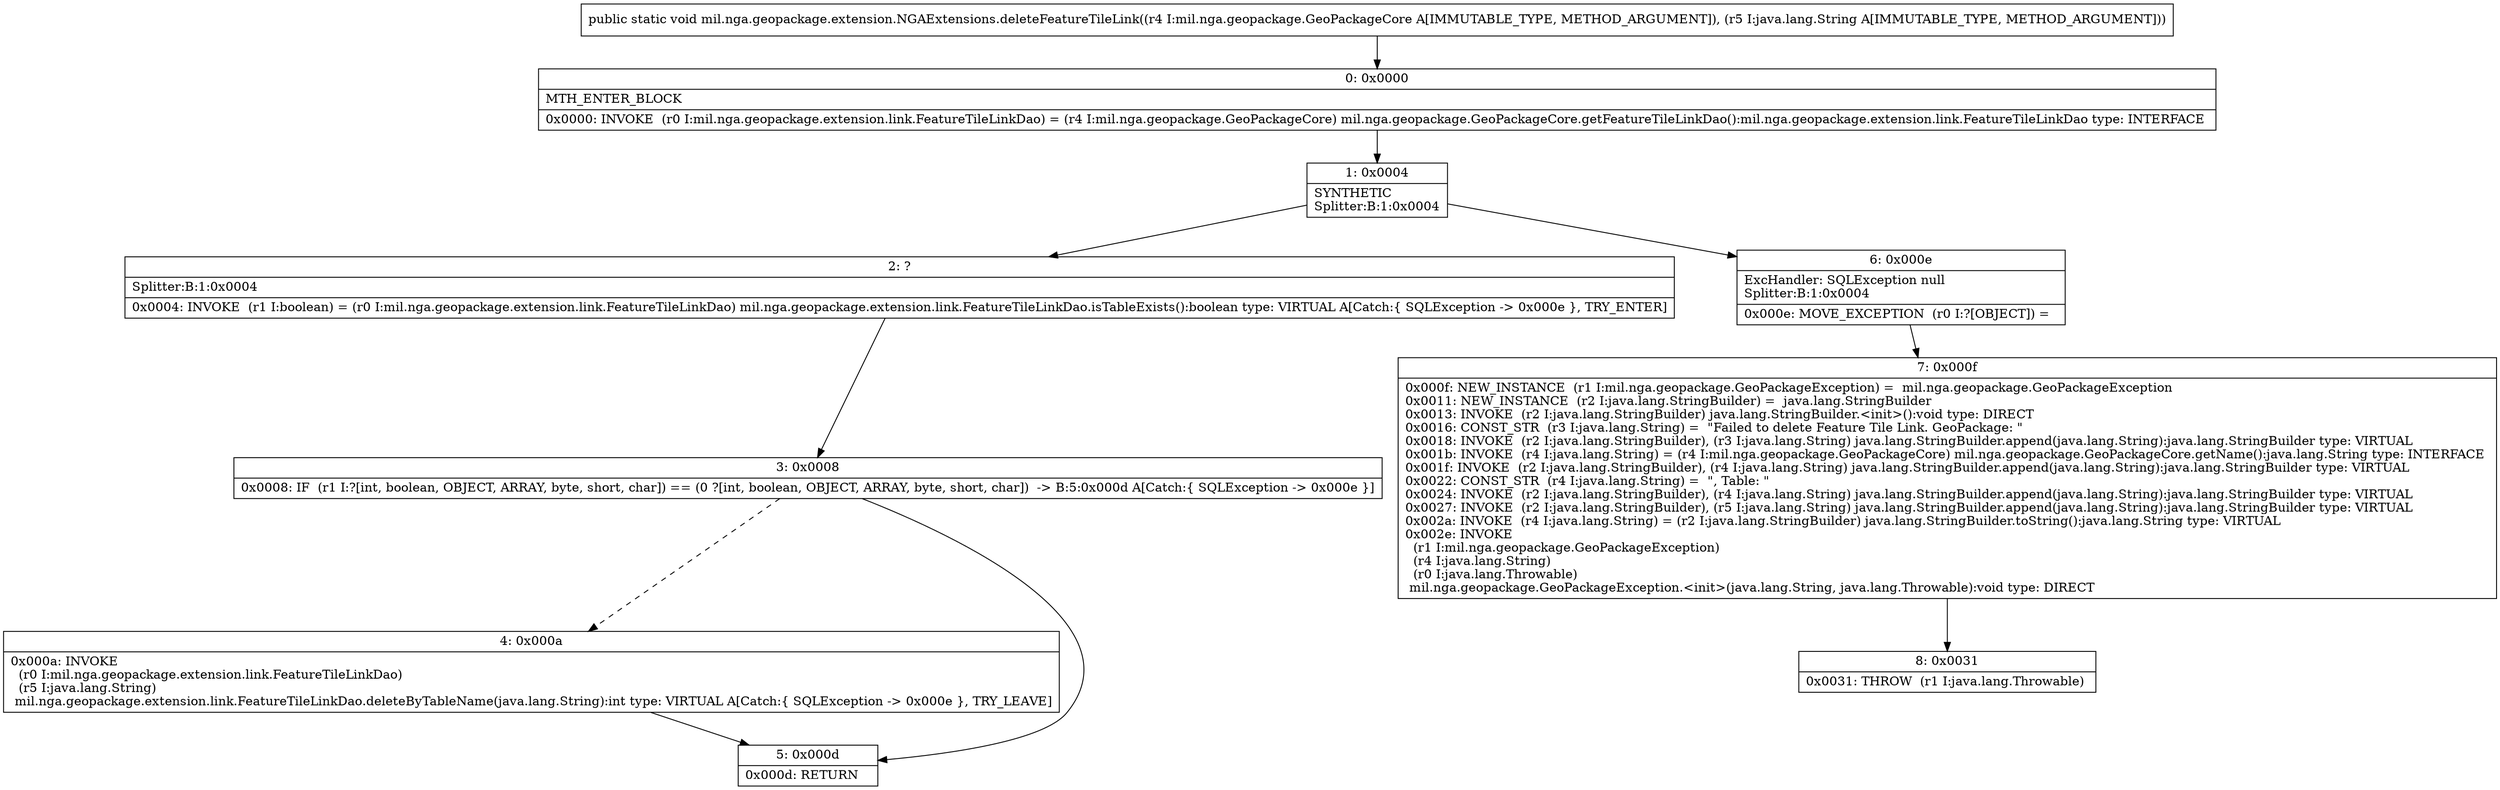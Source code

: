digraph "CFG formil.nga.geopackage.extension.NGAExtensions.deleteFeatureTileLink(Lmil\/nga\/geopackage\/GeoPackageCore;Ljava\/lang\/String;)V" {
Node_0 [shape=record,label="{0\:\ 0x0000|MTH_ENTER_BLOCK\l|0x0000: INVOKE  (r0 I:mil.nga.geopackage.extension.link.FeatureTileLinkDao) = (r4 I:mil.nga.geopackage.GeoPackageCore) mil.nga.geopackage.GeoPackageCore.getFeatureTileLinkDao():mil.nga.geopackage.extension.link.FeatureTileLinkDao type: INTERFACE \l}"];
Node_1 [shape=record,label="{1\:\ 0x0004|SYNTHETIC\lSplitter:B:1:0x0004\l}"];
Node_2 [shape=record,label="{2\:\ ?|Splitter:B:1:0x0004\l|0x0004: INVOKE  (r1 I:boolean) = (r0 I:mil.nga.geopackage.extension.link.FeatureTileLinkDao) mil.nga.geopackage.extension.link.FeatureTileLinkDao.isTableExists():boolean type: VIRTUAL A[Catch:\{ SQLException \-\> 0x000e \}, TRY_ENTER]\l}"];
Node_3 [shape=record,label="{3\:\ 0x0008|0x0008: IF  (r1 I:?[int, boolean, OBJECT, ARRAY, byte, short, char]) == (0 ?[int, boolean, OBJECT, ARRAY, byte, short, char])  \-\> B:5:0x000d A[Catch:\{ SQLException \-\> 0x000e \}]\l}"];
Node_4 [shape=record,label="{4\:\ 0x000a|0x000a: INVOKE  \l  (r0 I:mil.nga.geopackage.extension.link.FeatureTileLinkDao)\l  (r5 I:java.lang.String)\l mil.nga.geopackage.extension.link.FeatureTileLinkDao.deleteByTableName(java.lang.String):int type: VIRTUAL A[Catch:\{ SQLException \-\> 0x000e \}, TRY_LEAVE]\l}"];
Node_5 [shape=record,label="{5\:\ 0x000d|0x000d: RETURN   \l}"];
Node_6 [shape=record,label="{6\:\ 0x000e|ExcHandler: SQLException null\lSplitter:B:1:0x0004\l|0x000e: MOVE_EXCEPTION  (r0 I:?[OBJECT]) =  \l}"];
Node_7 [shape=record,label="{7\:\ 0x000f|0x000f: NEW_INSTANCE  (r1 I:mil.nga.geopackage.GeoPackageException) =  mil.nga.geopackage.GeoPackageException \l0x0011: NEW_INSTANCE  (r2 I:java.lang.StringBuilder) =  java.lang.StringBuilder \l0x0013: INVOKE  (r2 I:java.lang.StringBuilder) java.lang.StringBuilder.\<init\>():void type: DIRECT \l0x0016: CONST_STR  (r3 I:java.lang.String) =  \"Failed to delete Feature Tile Link. GeoPackage: \" \l0x0018: INVOKE  (r2 I:java.lang.StringBuilder), (r3 I:java.lang.String) java.lang.StringBuilder.append(java.lang.String):java.lang.StringBuilder type: VIRTUAL \l0x001b: INVOKE  (r4 I:java.lang.String) = (r4 I:mil.nga.geopackage.GeoPackageCore) mil.nga.geopackage.GeoPackageCore.getName():java.lang.String type: INTERFACE \l0x001f: INVOKE  (r2 I:java.lang.StringBuilder), (r4 I:java.lang.String) java.lang.StringBuilder.append(java.lang.String):java.lang.StringBuilder type: VIRTUAL \l0x0022: CONST_STR  (r4 I:java.lang.String) =  \", Table: \" \l0x0024: INVOKE  (r2 I:java.lang.StringBuilder), (r4 I:java.lang.String) java.lang.StringBuilder.append(java.lang.String):java.lang.StringBuilder type: VIRTUAL \l0x0027: INVOKE  (r2 I:java.lang.StringBuilder), (r5 I:java.lang.String) java.lang.StringBuilder.append(java.lang.String):java.lang.StringBuilder type: VIRTUAL \l0x002a: INVOKE  (r4 I:java.lang.String) = (r2 I:java.lang.StringBuilder) java.lang.StringBuilder.toString():java.lang.String type: VIRTUAL \l0x002e: INVOKE  \l  (r1 I:mil.nga.geopackage.GeoPackageException)\l  (r4 I:java.lang.String)\l  (r0 I:java.lang.Throwable)\l mil.nga.geopackage.GeoPackageException.\<init\>(java.lang.String, java.lang.Throwable):void type: DIRECT \l}"];
Node_8 [shape=record,label="{8\:\ 0x0031|0x0031: THROW  (r1 I:java.lang.Throwable) \l}"];
MethodNode[shape=record,label="{public static void mil.nga.geopackage.extension.NGAExtensions.deleteFeatureTileLink((r4 I:mil.nga.geopackage.GeoPackageCore A[IMMUTABLE_TYPE, METHOD_ARGUMENT]), (r5 I:java.lang.String A[IMMUTABLE_TYPE, METHOD_ARGUMENT])) }"];
MethodNode -> Node_0;
Node_0 -> Node_1;
Node_1 -> Node_2;
Node_1 -> Node_6;
Node_2 -> Node_3;
Node_3 -> Node_4[style=dashed];
Node_3 -> Node_5;
Node_4 -> Node_5;
Node_6 -> Node_7;
Node_7 -> Node_8;
}

